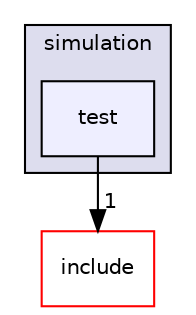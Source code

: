 digraph "/home/travis/build/AliceO2Group/AliceO2/Detectors/ITSMFT/common/simulation/test" {
  bgcolor=transparent;
  compound=true
  node [ fontsize="10", fontname="Helvetica"];
  edge [ labelfontsize="10", labelfontname="Helvetica"];
  subgraph clusterdir_948e043a2a9c0d8c3d26178da976c005 {
    graph [ bgcolor="#ddddee", pencolor="black", label="simulation" fontname="Helvetica", fontsize="10", URL="dir_948e043a2a9c0d8c3d26178da976c005.html"]
  dir_74a2cd511ae2b2930045e15d010bedac [shape=box, label="test", style="filled", fillcolor="#eeeeff", pencolor="black", URL="dir_74a2cd511ae2b2930045e15d010bedac.html"];
  }
  dir_aece0de4a924a7db153b75165d0988be [shape=box label="include" color="red" URL="dir_aece0de4a924a7db153b75165d0988be.html"];
  dir_74a2cd511ae2b2930045e15d010bedac->dir_aece0de4a924a7db153b75165d0988be [headlabel="1", labeldistance=1.5 headhref="dir_000467_000063.html"];
}
